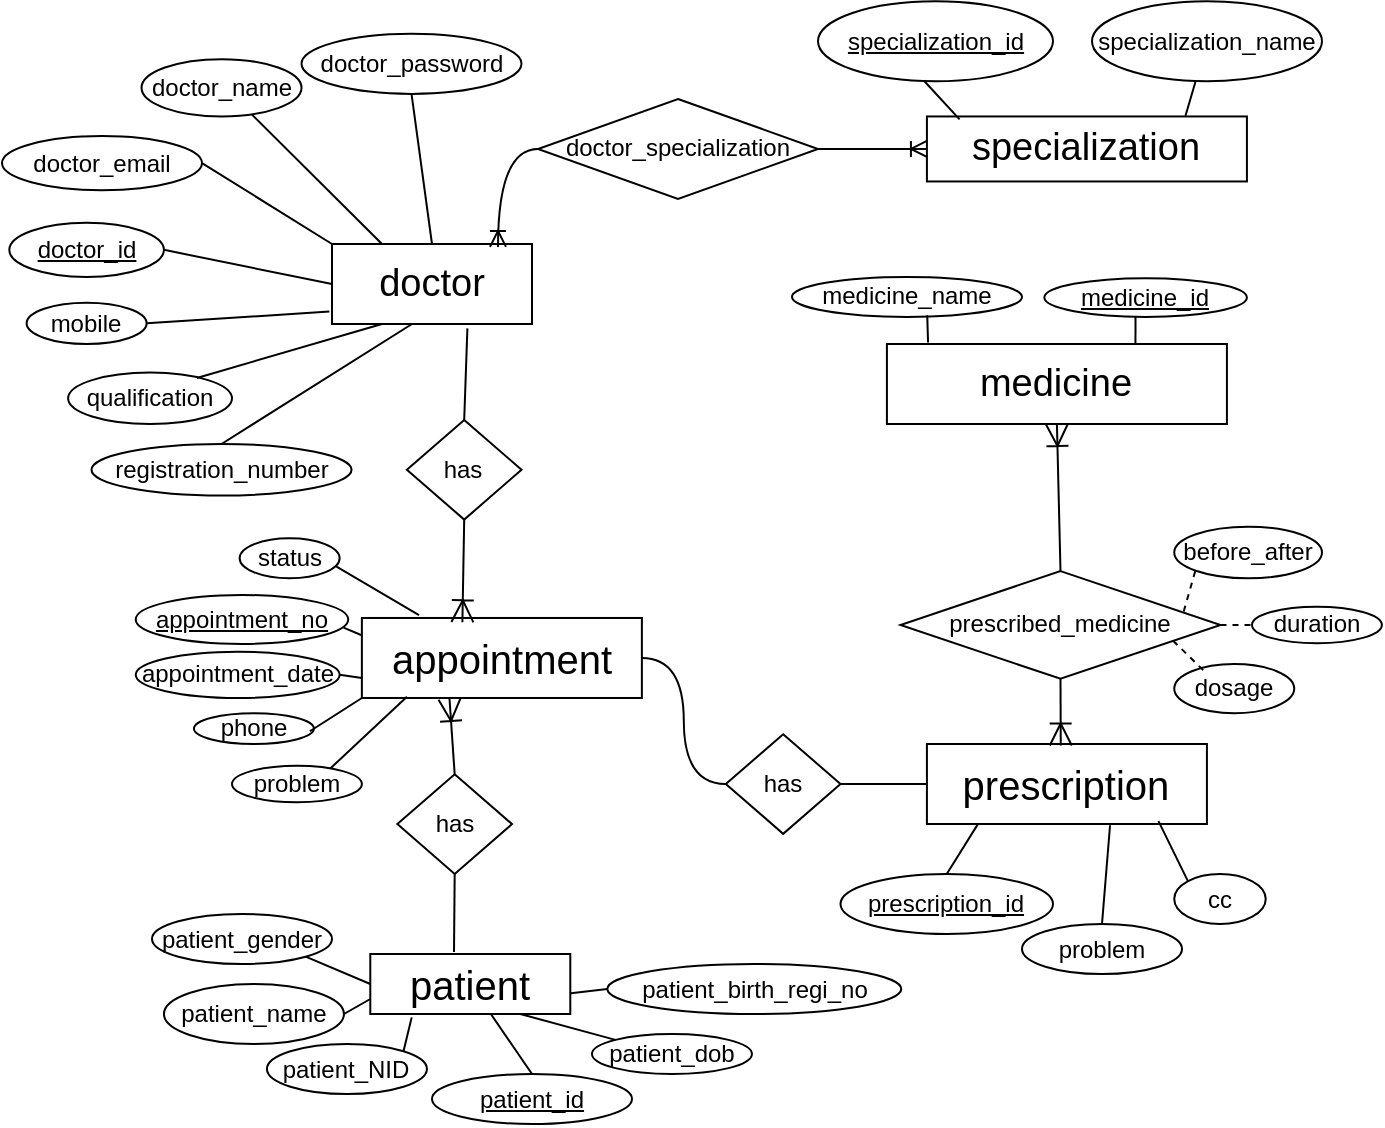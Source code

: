 <mxfile version="26.2.8">
  <diagram name="Page-1" id="ClBDFTrlVil5nWFejEg2">
    <mxGraphModel dx="1447" dy="347" grid="1" gridSize="10" guides="1" tooltips="1" connect="1" arrows="1" fold="1" page="1" pageScale="1" pageWidth="850" pageHeight="1100" math="0" shadow="0">
      <root>
        <mxCell id="0" />
        <mxCell id="1" parent="0" />
        <mxCell id="jbbtdIAwkqoKD0javM4b-1" value="&lt;font style=&quot;font-size: 19px;&quot;&gt;doctor&lt;/font&gt;" style="whiteSpace=wrap;html=1;align=center;" parent="1" vertex="1">
          <mxGeometry x="-360" y="590" width="100" height="40" as="geometry" />
        </mxCell>
        <mxCell id="jbbtdIAwkqoKD0javM4b-2" value="doctor_name" style="ellipse;whiteSpace=wrap;html=1;align=center;rotation=0;" parent="1" vertex="1">
          <mxGeometry x="-455.24" y="497.58" width="80" height="28.65" as="geometry" />
        </mxCell>
        <mxCell id="jbbtdIAwkqoKD0javM4b-3" value="doctor_email" style="ellipse;whiteSpace=wrap;html=1;align=center;rotation=0;" parent="1" vertex="1">
          <mxGeometry x="-525" y="536" width="100" height="27.08" as="geometry" />
        </mxCell>
        <mxCell id="jbbtdIAwkqoKD0javM4b-4" value="doctor_password" style="ellipse;whiteSpace=wrap;html=1;align=center;" parent="1" vertex="1">
          <mxGeometry x="-375.24" y="484.91" width="110" height="30.03" as="geometry" />
        </mxCell>
        <mxCell id="jbbtdIAwkqoKD0javM4b-5" value="doctor_id" style="ellipse;whiteSpace=wrap;html=1;align=center;fontStyle=4;rotation=0;" parent="1" vertex="1">
          <mxGeometry x="-521.35" y="579.39" width="77.32" height="27.07" as="geometry" />
        </mxCell>
        <mxCell id="jbbtdIAwkqoKD0javM4b-8" value="mobile" style="ellipse;whiteSpace=wrap;html=1;align=center;rotation=0;" parent="1" vertex="1">
          <mxGeometry x="-512.69" y="619.35" width="60" height="20.65" as="geometry" />
        </mxCell>
        <mxCell id="jbbtdIAwkqoKD0javM4b-9" value="qualification" style="ellipse;whiteSpace=wrap;html=1;align=center;rotation=0;" parent="1" vertex="1">
          <mxGeometry x="-491.95" y="654.28" width="81.95" height="25.78" as="geometry" />
        </mxCell>
        <mxCell id="jbbtdIAwkqoKD0javM4b-14" value="registration_number" style="ellipse;whiteSpace=wrap;html=1;align=center;rotation=0;" parent="1" vertex="1">
          <mxGeometry x="-480.24" y="690" width="130" height="25.78" as="geometry" />
        </mxCell>
        <mxCell id="jbbtdIAwkqoKD0javM4b-20" value="" style="endArrow=none;html=1;rounded=0;entryX=0.5;entryY=1;entryDx=0;entryDy=0;exitX=0.5;exitY=0;exitDx=0;exitDy=0;" parent="1" source="jbbtdIAwkqoKD0javM4b-1" target="jbbtdIAwkqoKD0javM4b-4" edge="1">
          <mxGeometry relative="1" as="geometry">
            <mxPoint x="-410" y="556.26" as="sourcePoint" />
            <mxPoint x="-250" y="556.26" as="targetPoint" />
          </mxGeometry>
        </mxCell>
        <mxCell id="jbbtdIAwkqoKD0javM4b-21" value="" style="endArrow=none;html=1;rounded=0;exitX=0;exitY=0.5;exitDx=0;exitDy=0;entryX=1;entryY=0.5;entryDx=0;entryDy=0;" parent="1" source="jbbtdIAwkqoKD0javM4b-1" edge="1" target="jbbtdIAwkqoKD0javM4b-5">
          <mxGeometry relative="1" as="geometry">
            <mxPoint x="-280" y="578.65" as="sourcePoint" />
            <mxPoint x="-410" y="616" as="targetPoint" />
          </mxGeometry>
        </mxCell>
        <mxCell id="jbbtdIAwkqoKD0javM4b-23" value="" style="endArrow=none;html=1;rounded=0;entryX=0.5;entryY=0;entryDx=0;entryDy=0;exitX=0.4;exitY=1;exitDx=0;exitDy=0;exitPerimeter=0;" parent="1" source="jbbtdIAwkqoKD0javM4b-1" target="jbbtdIAwkqoKD0javM4b-14" edge="1">
          <mxGeometry relative="1" as="geometry">
            <mxPoint x="-240" y="666.41" as="sourcePoint" />
            <mxPoint x="-162" y="656.41" as="targetPoint" />
          </mxGeometry>
        </mxCell>
        <mxCell id="jbbtdIAwkqoKD0javM4b-24" value="" style="endArrow=none;html=1;rounded=0;exitX=0.25;exitY=0;exitDx=0;exitDy=0;entryX=0.69;entryY=0.966;entryDx=0;entryDy=0;entryPerimeter=0;" parent="1" source="jbbtdIAwkqoKD0javM4b-1" target="jbbtdIAwkqoKD0javM4b-2" edge="1">
          <mxGeometry relative="1" as="geometry">
            <mxPoint x="-350" y="568.65" as="sourcePoint" />
            <mxPoint x="-380" y="528.65" as="targetPoint" />
          </mxGeometry>
        </mxCell>
        <mxCell id="jbbtdIAwkqoKD0javM4b-26" value="" style="endArrow=none;html=1;rounded=0;exitX=0;exitY=0;exitDx=0;exitDy=0;entryX=1;entryY=0.5;entryDx=0;entryDy=0;" parent="1" source="jbbtdIAwkqoKD0javM4b-1" target="jbbtdIAwkqoKD0javM4b-3" edge="1">
          <mxGeometry relative="1" as="geometry">
            <mxPoint x="-340" y="588.65" as="sourcePoint" />
            <mxPoint x="-372" y="534.65" as="targetPoint" />
          </mxGeometry>
        </mxCell>
        <mxCell id="jbbtdIAwkqoKD0javM4b-27" value="" style="endArrow=none;html=1;rounded=0;entryX=1;entryY=0.5;entryDx=0;entryDy=0;exitX=-0.013;exitY=0.845;exitDx=0;exitDy=0;exitPerimeter=0;" parent="1" source="jbbtdIAwkqoKD0javM4b-1" target="jbbtdIAwkqoKD0javM4b-8" edge="1">
          <mxGeometry relative="1" as="geometry">
            <mxPoint x="-390" y="595.65" as="sourcePoint" />
            <mxPoint x="-447" y="578.65" as="targetPoint" />
          </mxGeometry>
        </mxCell>
        <mxCell id="jbbtdIAwkqoKD0javM4b-28" value="" style="endArrow=none;html=1;rounded=0;entryX=0.786;entryY=0.104;entryDx=0;entryDy=0;exitX=0.25;exitY=1;exitDx=0;exitDy=0;entryPerimeter=0;" parent="1" source="jbbtdIAwkqoKD0javM4b-1" target="jbbtdIAwkqoKD0javM4b-9" edge="1">
          <mxGeometry relative="1" as="geometry">
            <mxPoint x="-380" y="605.65" as="sourcePoint" />
            <mxPoint x="-487" y="630.65" as="targetPoint" />
          </mxGeometry>
        </mxCell>
        <mxCell id="jbbtdIAwkqoKD0javM4b-51" value="dosage" style="ellipse;whiteSpace=wrap;html=1;align=center;rotation=0;" parent="1" vertex="1">
          <mxGeometry x="61.12" y="800.0" width="60" height="24.62" as="geometry" />
        </mxCell>
        <mxCell id="jbbtdIAwkqoKD0javM4b-52" value="before_after" style="ellipse;whiteSpace=wrap;html=1;align=center;rotation=0;" parent="1" vertex="1">
          <mxGeometry x="61.12" y="731.34" width="73.88" height="25.78" as="geometry" />
        </mxCell>
        <mxCell id="jbbtdIAwkqoKD0javM4b-63" value="duration" style="ellipse;whiteSpace=wrap;html=1;align=center;rotation=0;" parent="1" vertex="1">
          <mxGeometry x="100.0" y="771.34" width="64.94" height="18.26" as="geometry" />
        </mxCell>
        <mxCell id="jbbtdIAwkqoKD0javM4b-70" value="&lt;span style=&quot;font-size: 20px;&quot;&gt;prescription&lt;/span&gt;" style="whiteSpace=wrap;html=1;align=center;" parent="1" vertex="1">
          <mxGeometry x="-62.54" y="840" width="140" height="40" as="geometry" />
        </mxCell>
        <mxCell id="jbbtdIAwkqoKD0javM4b-72" value="prescription_id" style="ellipse;whiteSpace=wrap;html=1;align=center;fontStyle=4;" parent="1" vertex="1">
          <mxGeometry x="-105.75" y="905" width="106.25" height="30" as="geometry" />
        </mxCell>
        <mxCell id="jbbtdIAwkqoKD0javM4b-81" value="problem" style="ellipse;whiteSpace=wrap;html=1;align=center;" parent="1" vertex="1">
          <mxGeometry x="-15.0" y="930" width="80" height="25" as="geometry" />
        </mxCell>
        <mxCell id="jbbtdIAwkqoKD0javM4b-84" value="" style="endArrow=none;html=1;rounded=0;exitX=0.5;exitY=0;exitDx=0;exitDy=0;entryX=0.181;entryY=1.008;entryDx=0;entryDy=0;entryPerimeter=0;" parent="1" source="jbbtdIAwkqoKD0javM4b-72" target="jbbtdIAwkqoKD0javM4b-70" edge="1">
          <mxGeometry relative="1" as="geometry">
            <mxPoint x="-102.54" y="755" as="sourcePoint" />
            <mxPoint x="57.46" y="755" as="targetPoint" />
          </mxGeometry>
        </mxCell>
        <mxCell id="jbbtdIAwkqoKD0javM4b-85" value="" style="endArrow=none;html=1;rounded=0;exitX=0.5;exitY=0;exitDx=0;exitDy=0;entryX=0.654;entryY=1.016;entryDx=0;entryDy=0;entryPerimeter=0;" parent="1" source="jbbtdIAwkqoKD0javM4b-81" target="jbbtdIAwkqoKD0javM4b-70" edge="1">
          <mxGeometry relative="1" as="geometry">
            <mxPoint x="-102.54" y="870" as="sourcePoint" />
            <mxPoint x="-52.54" y="865" as="targetPoint" />
          </mxGeometry>
        </mxCell>
        <mxCell id="jbbtdIAwkqoKD0javM4b-99" value="&lt;font style=&quot;font-size: 20px;&quot;&gt;patient&lt;/font&gt;" style="whiteSpace=wrap;html=1;align=center;" parent="1" vertex="1">
          <mxGeometry x="-340.85" y="945" width="100" height="30" as="geometry" />
        </mxCell>
        <mxCell id="jbbtdIAwkqoKD0javM4b-100" value="patient_id" style="ellipse;whiteSpace=wrap;html=1;align=center;fontStyle=4;" parent="1" vertex="1">
          <mxGeometry x="-310" y="1005" width="100" height="25" as="geometry" />
        </mxCell>
        <mxCell id="jbbtdIAwkqoKD0javM4b-101" value="patient_birth_regi_no" style="ellipse;whiteSpace=wrap;html=1;align=center;" parent="1" vertex="1">
          <mxGeometry x="-222.32" y="950" width="146.95" height="25" as="geometry" />
        </mxCell>
        <mxCell id="jbbtdIAwkqoKD0javM4b-102" value="patient_NID" style="ellipse;whiteSpace=wrap;html=1;align=center;" parent="1" vertex="1">
          <mxGeometry x="-392.53" y="990" width="80" height="25" as="geometry" />
        </mxCell>
        <mxCell id="jbbtdIAwkqoKD0javM4b-103" value="patient_name" style="ellipse;whiteSpace=wrap;html=1;align=center;" parent="1" vertex="1">
          <mxGeometry x="-444.03" y="960" width="90" height="30" as="geometry" />
        </mxCell>
        <mxCell id="jbbtdIAwkqoKD0javM4b-104" value="patient_gender" style="ellipse;whiteSpace=wrap;html=1;align=center;" parent="1" vertex="1">
          <mxGeometry x="-450" y="925" width="90" height="25" as="geometry" />
        </mxCell>
        <mxCell id="jbbtdIAwkqoKD0javM4b-105" value="" style="endArrow=none;html=1;rounded=0;exitX=1;exitY=0.5;exitDx=0;exitDy=0;entryX=0;entryY=0.75;entryDx=0;entryDy=0;" parent="1" source="jbbtdIAwkqoKD0javM4b-103" target="jbbtdIAwkqoKD0javM4b-99" edge="1">
          <mxGeometry relative="1" as="geometry">
            <mxPoint x="-408.9" y="865" as="sourcePoint" />
            <mxPoint x="-248.9" y="865" as="targetPoint" />
          </mxGeometry>
        </mxCell>
        <mxCell id="jbbtdIAwkqoKD0javM4b-106" value="" style="endArrow=none;html=1;rounded=0;exitX=1;exitY=0;exitDx=0;exitDy=0;entryX=0.207;entryY=1.056;entryDx=0;entryDy=0;entryPerimeter=0;" parent="1" source="jbbtdIAwkqoKD0javM4b-102" target="jbbtdIAwkqoKD0javM4b-99" edge="1">
          <mxGeometry relative="1" as="geometry">
            <mxPoint x="-408.9" y="980" as="sourcePoint" />
            <mxPoint x="-358.9" y="975" as="targetPoint" />
          </mxGeometry>
        </mxCell>
        <mxCell id="jbbtdIAwkqoKD0javM4b-107" value="" style="endArrow=none;html=1;rounded=0;exitX=0.5;exitY=0;exitDx=0;exitDy=0;" parent="1" source="jbbtdIAwkqoKD0javM4b-100" target="jbbtdIAwkqoKD0javM4b-99" edge="1">
          <mxGeometry relative="1" as="geometry">
            <mxPoint x="-380.9" y="1021" as="sourcePoint" />
            <mxPoint x="-358.9" y="1005" as="targetPoint" />
          </mxGeometry>
        </mxCell>
        <mxCell id="jbbtdIAwkqoKD0javM4b-108" value="" style="endArrow=none;html=1;rounded=0;exitX=1;exitY=1;exitDx=0;exitDy=0;entryX=0;entryY=0.5;entryDx=0;entryDy=0;" parent="1" source="jbbtdIAwkqoKD0javM4b-104" target="jbbtdIAwkqoKD0javM4b-99" edge="1">
          <mxGeometry relative="1" as="geometry">
            <mxPoint x="-283.9" y="1025" as="sourcePoint" />
            <mxPoint x="-288.9" y="1005" as="targetPoint" />
          </mxGeometry>
        </mxCell>
        <mxCell id="jbbtdIAwkqoKD0javM4b-109" value="" style="endArrow=none;html=1;rounded=0;exitX=0;exitY=0.5;exitDx=0;exitDy=0;entryX=1.003;entryY=0.653;entryDx=0;entryDy=0;entryPerimeter=0;" parent="1" source="jbbtdIAwkqoKD0javM4b-101" target="jbbtdIAwkqoKD0javM4b-99" edge="1">
          <mxGeometry relative="1" as="geometry">
            <mxPoint x="-173.9" y="1028" as="sourcePoint" />
            <mxPoint x="-288.9" y="930" as="targetPoint" />
          </mxGeometry>
        </mxCell>
        <mxCell id="Ny59YyF_WHzDi1XFRu8P-16" value="&lt;font style=&quot;font-size: 19px;&quot;&gt;specialization&lt;/font&gt;" style="whiteSpace=wrap;html=1;align=center;" parent="1" vertex="1">
          <mxGeometry x="-62.54" y="526.23" width="160" height="32.5" as="geometry" />
        </mxCell>
        <mxCell id="Ny59YyF_WHzDi1XFRu8P-17" value="specialization_id" style="ellipse;whiteSpace=wrap;html=1;align=center;fontStyle=4;flipH=0;flipV=0;" parent="1" vertex="1">
          <mxGeometry x="-117.0" y="468.62" width="117.5" height="40" as="geometry" />
        </mxCell>
        <mxCell id="Ny59YyF_WHzDi1XFRu8P-18" value="specialization_name" style="ellipse;whiteSpace=wrap;html=1;align=center;flipH=0;flipV=0;" parent="1" vertex="1">
          <mxGeometry x="20.0" y="468.62" width="115" height="40" as="geometry" />
        </mxCell>
        <mxCell id="Ny59YyF_WHzDi1XFRu8P-19" value="" style="endArrow=none;html=1;rounded=0;entryX=0.45;entryY=0.991;entryDx=0;entryDy=0;exitX=0.102;exitY=0.044;exitDx=0;exitDy=0;exitPerimeter=0;entryPerimeter=0;" parent="1" source="Ny59YyF_WHzDi1XFRu8P-16" target="Ny59YyF_WHzDi1XFRu8P-17" edge="1">
          <mxGeometry relative="1" as="geometry">
            <mxPoint x="-187.743" y="348.66" as="sourcePoint" />
            <mxPoint x="-126.743" y="309.66" as="targetPoint" />
          </mxGeometry>
        </mxCell>
        <mxCell id="Ny59YyF_WHzDi1XFRu8P-20" value="" style="endArrow=none;html=1;rounded=0;entryX=0.808;entryY=-0.01;entryDx=0;entryDy=0;entryPerimeter=0;" parent="1" source="Ny59YyF_WHzDi1XFRu8P-18" target="Ny59YyF_WHzDi1XFRu8P-16" edge="1">
          <mxGeometry relative="1" as="geometry">
            <mxPoint x="-98.7" y="581.14" as="sourcePoint" />
            <mxPoint x="-96.27" y="559.94" as="targetPoint" />
          </mxGeometry>
        </mxCell>
        <mxCell id="Ny59YyF_WHzDi1XFRu8P-21" value="&lt;font style=&quot;font-size: 19px;&quot;&gt;medicine&lt;/font&gt;" style="whiteSpace=wrap;html=1;align=center;flipH=0;flipV=0;" parent="1" vertex="1">
          <mxGeometry x="-82.54" y="640" width="170" height="40" as="geometry" />
        </mxCell>
        <mxCell id="Ny59YyF_WHzDi1XFRu8P-22" value="medicine_id" style="ellipse;whiteSpace=wrap;html=1;align=center;fontStyle=4;flipH=0;flipV=0;" parent="1" vertex="1">
          <mxGeometry x="-3.83" y="607.09" width="101.29" height="19.37" as="geometry" />
        </mxCell>
        <mxCell id="Ny59YyF_WHzDi1XFRu8P-23" value="medicine_name" style="ellipse;whiteSpace=wrap;html=1;align=center;flipH=0;flipV=0;" parent="1" vertex="1">
          <mxGeometry x="-130" y="606.46" width="115" height="20" as="geometry" />
        </mxCell>
        <mxCell id="Ny59YyF_WHzDi1XFRu8P-24" value="" style="endArrow=none;html=1;rounded=0;entryX=0.45;entryY=0.991;entryDx=0;entryDy=0;exitX=0.731;exitY=0;exitDx=0;exitDy=0;entryPerimeter=0;exitPerimeter=0;" parent="1" source="Ny59YyF_WHzDi1XFRu8P-21" target="Ny59YyF_WHzDi1XFRu8P-22" edge="1">
          <mxGeometry relative="1" as="geometry">
            <mxPoint x="-157.55" y="507.75" as="sourcePoint" />
            <mxPoint x="-96.55" y="468.75" as="targetPoint" />
          </mxGeometry>
        </mxCell>
        <mxCell id="Ny59YyF_WHzDi1XFRu8P-25" value="" style="endArrow=none;html=1;rounded=0;exitX=0.588;exitY=0.962;exitDx=0;exitDy=0;exitPerimeter=0;entryX=0.121;entryY=-0.018;entryDx=0;entryDy=0;entryPerimeter=0;" parent="1" source="Ny59YyF_WHzDi1XFRu8P-23" target="Ny59YyF_WHzDi1XFRu8P-21" edge="1">
          <mxGeometry relative="1" as="geometry">
            <mxPoint x="54.387" y="688.98" as="sourcePoint" />
            <mxPoint x="54.447" y="673.98" as="targetPoint" />
          </mxGeometry>
        </mxCell>
        <mxCell id="Ny59YyF_WHzDi1XFRu8P-32" value="doctor_specialization" style="shape=rhombus;perimeter=rhombusPerimeter;whiteSpace=wrap;html=1;align=center;" parent="1" vertex="1">
          <mxGeometry x="-257" y="517.48" width="140" height="50" as="geometry" />
        </mxCell>
        <mxCell id="Ny59YyF_WHzDi1XFRu8P-33" value="" style="fontSize=12;html=1;endArrow=ERoneToMany;rounded=0;entryX=0.83;entryY=0.036;entryDx=0;entryDy=0;exitX=0;exitY=0.5;exitDx=0;exitDy=0;entryPerimeter=0;edgeStyle=orthogonalEdgeStyle;curved=1;" parent="1" source="Ny59YyF_WHzDi1XFRu8P-32" target="jbbtdIAwkqoKD0javM4b-1" edge="1">
          <mxGeometry width="100" height="100" relative="1" as="geometry">
            <mxPoint x="-95" y="639" as="sourcePoint" />
            <mxPoint x="55" y="830" as="targetPoint" />
          </mxGeometry>
        </mxCell>
        <mxCell id="Ny59YyF_WHzDi1XFRu8P-36" value="patient_dob" style="ellipse;whiteSpace=wrap;html=1;align=center;" parent="1" vertex="1">
          <mxGeometry x="-230.02" y="985" width="80" height="20" as="geometry" />
        </mxCell>
        <mxCell id="Ny59YyF_WHzDi1XFRu8P-37" value="" style="endArrow=none;html=1;rounded=0;exitX=0;exitY=0;exitDx=0;exitDy=0;entryX=0.75;entryY=1;entryDx=0;entryDy=0;" parent="1" source="Ny59YyF_WHzDi1XFRu8P-36" target="jbbtdIAwkqoKD0javM4b-99" edge="1">
          <mxGeometry relative="1" as="geometry">
            <mxPoint x="-283.9" y="1025" as="sourcePoint" />
            <mxPoint x="-288.9" y="1005" as="targetPoint" />
          </mxGeometry>
        </mxCell>
        <mxCell id="Ny59YyF_WHzDi1XFRu8P-38" value="prescribed_medicine" style="shape=rhombus;perimeter=rhombusPerimeter;whiteSpace=wrap;html=1;align=center;flipH=0;flipV=0;" parent="1" vertex="1">
          <mxGeometry x="-75.75" y="753.54" width="160" height="53.86" as="geometry" />
        </mxCell>
        <mxCell id="Ny59YyF_WHzDi1XFRu8P-39" value="" style="fontSize=12;html=1;endArrow=ERoneToMany;rounded=0;endSize=9;exitX=0.5;exitY=0;exitDx=0;exitDy=0;entryX=0.5;entryY=1;entryDx=0;entryDy=0;" parent="1" source="Ny59YyF_WHzDi1XFRu8P-38" target="Ny59YyF_WHzDi1XFRu8P-21" edge="1">
          <mxGeometry width="100" height="100" relative="1" as="geometry">
            <mxPoint x="226.44" y="546.78" as="sourcePoint" />
            <mxPoint x="6.5" y="598.78" as="targetPoint" />
          </mxGeometry>
        </mxCell>
        <mxCell id="Ny59YyF_WHzDi1XFRu8P-40" value="" style="fontSize=12;html=1;endArrow=ERoneToMany;rounded=0;endSize=9;exitX=0.5;exitY=1;exitDx=0;exitDy=0;entryX=0.478;entryY=0.019;entryDx=0;entryDy=0;entryPerimeter=0;" parent="1" source="Ny59YyF_WHzDi1XFRu8P-38" target="jbbtdIAwkqoKD0javM4b-70" edge="1">
          <mxGeometry width="100" height="100" relative="1" as="geometry">
            <mxPoint x="227.46" y="640.94" as="sourcePoint" />
            <mxPoint x="117.46" y="865.829" as="targetPoint" />
          </mxGeometry>
        </mxCell>
        <mxCell id="Ny59YyF_WHzDi1XFRu8P-42" value="" style="endArrow=none;dashed=1;html=1;rounded=0;exitX=0.885;exitY=0.376;exitDx=0;exitDy=0;entryX=0;entryY=1;entryDx=0;entryDy=0;exitPerimeter=0;" parent="1" source="Ny59YyF_WHzDi1XFRu8P-38" target="jbbtdIAwkqoKD0javM4b-52" edge="1">
          <mxGeometry width="50" height="50" relative="1" as="geometry">
            <mxPoint x="54.25" y="777.4" as="sourcePoint" />
            <mxPoint x="91.06" y="760.32" as="targetPoint" />
          </mxGeometry>
        </mxCell>
        <mxCell id="Ny59YyF_WHzDi1XFRu8P-43" value="" style="endArrow=none;dashed=1;html=1;rounded=0;exitX=1;exitY=0.5;exitDx=0;exitDy=0;entryX=0;entryY=0.5;entryDx=0;entryDy=0;" parent="1" source="Ny59YyF_WHzDi1XFRu8P-38" target="jbbtdIAwkqoKD0javM4b-63" edge="1">
          <mxGeometry width="50" height="50" relative="1" as="geometry">
            <mxPoint x="76.25" y="783.4" as="sourcePoint" />
            <mxPoint x="96.78" y="795.88" as="targetPoint" />
          </mxGeometry>
        </mxCell>
        <mxCell id="Ny59YyF_WHzDi1XFRu8P-44" value="" style="endArrow=none;dashed=1;html=1;rounded=0;exitX=0.852;exitY=0.647;exitDx=0;exitDy=0;exitPerimeter=0;entryX=0.268;entryY=0.188;entryDx=0;entryDy=0;entryPerimeter=0;" parent="1" source="Ny59YyF_WHzDi1XFRu8P-38" target="jbbtdIAwkqoKD0javM4b-51" edge="1">
          <mxGeometry width="50" height="50" relative="1" as="geometry">
            <mxPoint x="82.25" y="798.4" as="sourcePoint" />
            <mxPoint x="86.443" y="812.395" as="targetPoint" />
          </mxGeometry>
        </mxCell>
        <mxCell id="FU_f0k-QAeN1vuseyPI--5" value="phone" style="ellipse;whiteSpace=wrap;html=1;align=center;rotation=0;" parent="1" vertex="1">
          <mxGeometry x="-429.03" y="824.62" width="60" height="15.38" as="geometry" />
        </mxCell>
        <mxCell id="FU_f0k-QAeN1vuseyPI--6" value="status" style="ellipse;whiteSpace=wrap;html=1;align=center;rotation=0;" parent="1" vertex="1">
          <mxGeometry x="-406.18" y="737.12" width="50" height="20" as="geometry" />
        </mxCell>
        <mxCell id="FU_f0k-QAeN1vuseyPI--7" value="problem" style="ellipse;whiteSpace=wrap;html=1;align=center;rotation=0;" parent="1" vertex="1">
          <mxGeometry x="-410" y="850.87" width="64.94" height="18.26" as="geometry" />
        </mxCell>
        <mxCell id="FU_f0k-QAeN1vuseyPI--13" value="appointment_no" style="ellipse;whiteSpace=wrap;html=1;align=center;fontStyle=4;" parent="1" vertex="1">
          <mxGeometry x="-458.13" y="765.47" width="106.25" height="24.53" as="geometry" />
        </mxCell>
        <mxCell id="fthoK1puPD9MAaoYh8Hu-1" value="" style="endArrow=none;html=1;rounded=0;exitX=0.01;exitY=0.231;exitDx=0;exitDy=0;entryX=0.978;entryY=0.665;entryDx=0;entryDy=0;exitPerimeter=0;entryPerimeter=0;" parent="1" source="fthoK1puPD9MAaoYh8Hu-3" target="FU_f0k-QAeN1vuseyPI--13" edge="1">
          <mxGeometry relative="1" as="geometry">
            <mxPoint x="-351.27" y="801.99" as="sourcePoint" />
            <mxPoint x="-80" y="825" as="targetPoint" />
          </mxGeometry>
        </mxCell>
        <mxCell id="fthoK1puPD9MAaoYh8Hu-2" value="" style="endArrow=none;html=1;rounded=0;entryX=1;entryY=0.5;entryDx=0;entryDy=0;exitX=0;exitY=0.75;exitDx=0;exitDy=0;" parent="1" source="fthoK1puPD9MAaoYh8Hu-3" target="FU_f0k-QAeN1vuseyPI--4" edge="1">
          <mxGeometry relative="1" as="geometry">
            <mxPoint x="-360" y="820" as="sourcePoint" />
            <mxPoint x="-354" y="812" as="targetPoint" />
          </mxGeometry>
        </mxCell>
        <mxCell id="fthoK1puPD9MAaoYh8Hu-3" value="&lt;span style=&quot;font-size: 20px;&quot;&gt;appointment&lt;/span&gt;" style="whiteSpace=wrap;html=1;align=center;" parent="1" vertex="1">
          <mxGeometry x="-345.06" y="776.99" width="140" height="40" as="geometry" />
        </mxCell>
        <mxCell id="fthoK1puPD9MAaoYh8Hu-5" value="" style="endArrow=none;html=1;rounded=0;exitX=0.161;exitY=0.984;exitDx=0;exitDy=0;entryX=0.757;entryY=0.075;entryDx=0;entryDy=0;entryPerimeter=0;exitPerimeter=0;" parent="1" source="fthoK1puPD9MAaoYh8Hu-3" target="FU_f0k-QAeN1vuseyPI--7" edge="1">
          <mxGeometry relative="1" as="geometry">
            <mxPoint x="-104" y="812" as="sourcePoint" />
            <mxPoint x="-195" y="807" as="targetPoint" />
          </mxGeometry>
        </mxCell>
        <mxCell id="fthoK1puPD9MAaoYh8Hu-7" value="" style="endArrow=none;html=1;rounded=0;exitX=0.965;exitY=0.705;exitDx=0;exitDy=0;entryX=0.204;entryY=-0.035;entryDx=0;entryDy=0;entryPerimeter=0;exitPerimeter=0;" parent="1" source="FU_f0k-QAeN1vuseyPI--6" target="fthoK1puPD9MAaoYh8Hu-3" edge="1">
          <mxGeometry relative="1" as="geometry">
            <mxPoint x="-212" y="762" as="sourcePoint" />
            <mxPoint x="-239" y="788" as="targetPoint" />
          </mxGeometry>
        </mxCell>
        <mxCell id="fthoK1puPD9MAaoYh8Hu-8" value="has" style="shape=rhombus;perimeter=rhombusPerimeter;whiteSpace=wrap;html=1;align=center;flipH=0;flipV=0;" parent="1" vertex="1">
          <mxGeometry x="-163.07" y="835.1" width="57.32" height="49.81" as="geometry" />
        </mxCell>
        <mxCell id="fthoK1puPD9MAaoYh8Hu-9" value="has" style="shape=rhombus;perimeter=rhombusPerimeter;whiteSpace=wrap;html=1;align=center;flipH=0;flipV=0;" parent="1" vertex="1">
          <mxGeometry x="-327.32" y="855.15" width="57.32" height="49.81" as="geometry" />
        </mxCell>
        <mxCell id="fthoK1puPD9MAaoYh8Hu-10" value="has" style="shape=rhombus;perimeter=rhombusPerimeter;whiteSpace=wrap;html=1;align=center;flipH=0;flipV=0;" parent="1" vertex="1">
          <mxGeometry x="-322.56" y="677.98" width="57.32" height="49.81" as="geometry" />
        </mxCell>
        <mxCell id="fthoK1puPD9MAaoYh8Hu-12" value="" style="fontSize=12;html=1;endArrow=ERoneToMany;rounded=0;endSize=9;exitX=0.5;exitY=0;exitDx=0;exitDy=0;entryX=0.313;entryY=1.013;entryDx=0;entryDy=0;entryPerimeter=0;" parent="1" source="fthoK1puPD9MAaoYh8Hu-9" target="fthoK1puPD9MAaoYh8Hu-3" edge="1">
          <mxGeometry width="100" height="100" relative="1" as="geometry">
            <mxPoint x="-45" y="630" as="sourcePoint" />
            <mxPoint x="-43" y="788" as="targetPoint" />
          </mxGeometry>
        </mxCell>
        <mxCell id="fthoK1puPD9MAaoYh8Hu-13" value="" style="endArrow=none;html=1;rounded=0;exitX=0.5;exitY=1;exitDx=0;exitDy=0;" parent="1" source="fthoK1puPD9MAaoYh8Hu-9" edge="1">
          <mxGeometry relative="1" as="geometry">
            <mxPoint x="-211" y="762" as="sourcePoint" />
            <mxPoint x="-299" y="944" as="targetPoint" />
          </mxGeometry>
        </mxCell>
        <mxCell id="fthoK1puPD9MAaoYh8Hu-14" value="" style="fontSize=12;html=1;endArrow=ERoneToMany;rounded=0;endSize=9;exitX=0.5;exitY=1;exitDx=0;exitDy=0;entryX=0.359;entryY=0.053;entryDx=0;entryDy=0;entryPerimeter=0;" parent="1" source="fthoK1puPD9MAaoYh8Hu-10" target="fthoK1puPD9MAaoYh8Hu-3" edge="1">
          <mxGeometry width="100" height="100" relative="1" as="geometry">
            <mxPoint x="-289" y="865" as="sourcePoint" />
            <mxPoint x="-300" y="770" as="targetPoint" />
          </mxGeometry>
        </mxCell>
        <mxCell id="fthoK1puPD9MAaoYh8Hu-15" value="" style="endArrow=none;html=1;rounded=0;entryX=0.5;entryY=0;entryDx=0;entryDy=0;exitX=0.677;exitY=1.055;exitDx=0;exitDy=0;exitPerimeter=0;" parent="1" source="jbbtdIAwkqoKD0javM4b-1" target="fthoK1puPD9MAaoYh8Hu-10" edge="1">
          <mxGeometry relative="1" as="geometry">
            <mxPoint x="-275" y="640" as="sourcePoint" />
            <mxPoint x="-289" y="954" as="targetPoint" />
          </mxGeometry>
        </mxCell>
        <mxCell id="fthoK1puPD9MAaoYh8Hu-16" value="" style="endArrow=none;html=1;rounded=0;exitX=0;exitY=0.5;exitDx=0;exitDy=0;entryX=1;entryY=0.5;entryDx=0;entryDy=0;edgeStyle=orthogonalEdgeStyle;curved=1;" parent="1" source="fthoK1puPD9MAaoYh8Hu-8" target="fthoK1puPD9MAaoYh8Hu-3" edge="1">
          <mxGeometry relative="1" as="geometry">
            <mxPoint x="-300" y="640" as="sourcePoint" />
            <mxPoint x="-284" y="716" as="targetPoint" />
          </mxGeometry>
        </mxCell>
        <mxCell id="fthoK1puPD9MAaoYh8Hu-17" value="" style="endArrow=none;html=1;rounded=0;entryX=0;entryY=0.5;entryDx=0;entryDy=0;exitX=1;exitY=0.5;exitDx=0;exitDy=0;" parent="1" source="fthoK1puPD9MAaoYh8Hu-8" target="jbbtdIAwkqoKD0javM4b-70" edge="1">
          <mxGeometry relative="1" as="geometry">
            <mxPoint x="-77.48" y="864.94" as="sourcePoint" />
            <mxPoint x="-142.48" y="871.94" as="targetPoint" />
          </mxGeometry>
        </mxCell>
        <mxCell id="Byn8joqWkYTIwC0GCdsC-1" value="cc" style="ellipse;whiteSpace=wrap;html=1;align=center;" parent="1" vertex="1">
          <mxGeometry x="61.12" y="905" width="45.75" height="25" as="geometry" />
        </mxCell>
        <mxCell id="Byn8joqWkYTIwC0GCdsC-3" value="" style="endArrow=none;html=1;rounded=0;exitX=0;exitY=0;exitDx=0;exitDy=0;entryX=0.827;entryY=0.964;entryDx=0;entryDy=0;entryPerimeter=0;" parent="1" source="Byn8joqWkYTIwC0GCdsC-1" target="jbbtdIAwkqoKD0javM4b-70" edge="1">
          <mxGeometry relative="1" as="geometry">
            <mxPoint x="65" y="945" as="sourcePoint" />
            <mxPoint x="39" y="891" as="targetPoint" />
          </mxGeometry>
        </mxCell>
        <mxCell id="q_bACkfQ96GP_jLOjfz--1" value="" style="endArrow=none;html=1;rounded=0;exitX=0.966;exitY=0.586;exitDx=0;exitDy=0;entryX=0;entryY=1;entryDx=0;entryDy=0;exitPerimeter=0;" edge="1" parent="1" source="FU_f0k-QAeN1vuseyPI--5" target="fthoK1puPD9MAaoYh8Hu-3">
          <mxGeometry relative="1" as="geometry">
            <mxPoint x="-509" y="828" as="sourcePoint" />
            <mxPoint x="-249" y="778" as="targetPoint" />
          </mxGeometry>
        </mxCell>
        <mxCell id="FU_f0k-QAeN1vuseyPI--4" value="appointment_date" style="ellipse;whiteSpace=wrap;html=1;align=center;" parent="1" vertex="1">
          <mxGeometry x="-458.13" y="793.85" width="101.95" height="23.14" as="geometry" />
        </mxCell>
        <mxCell id="q_bACkfQ96GP_jLOjfz--3" value="" style="fontSize=12;html=1;endArrow=ERoneToMany;rounded=0;entryX=0;entryY=0.5;entryDx=0;entryDy=0;exitX=1;exitY=0.5;exitDx=0;exitDy=0;edgeStyle=orthogonalEdgeStyle;curved=1;" edge="1" parent="1" source="Ny59YyF_WHzDi1XFRu8P-32" target="Ny59YyF_WHzDi1XFRu8P-16">
          <mxGeometry width="100" height="100" relative="1" as="geometry">
            <mxPoint x="-236" y="564" as="sourcePoint" />
            <mxPoint x="-267" y="601" as="targetPoint" />
          </mxGeometry>
        </mxCell>
      </root>
    </mxGraphModel>
  </diagram>
</mxfile>
